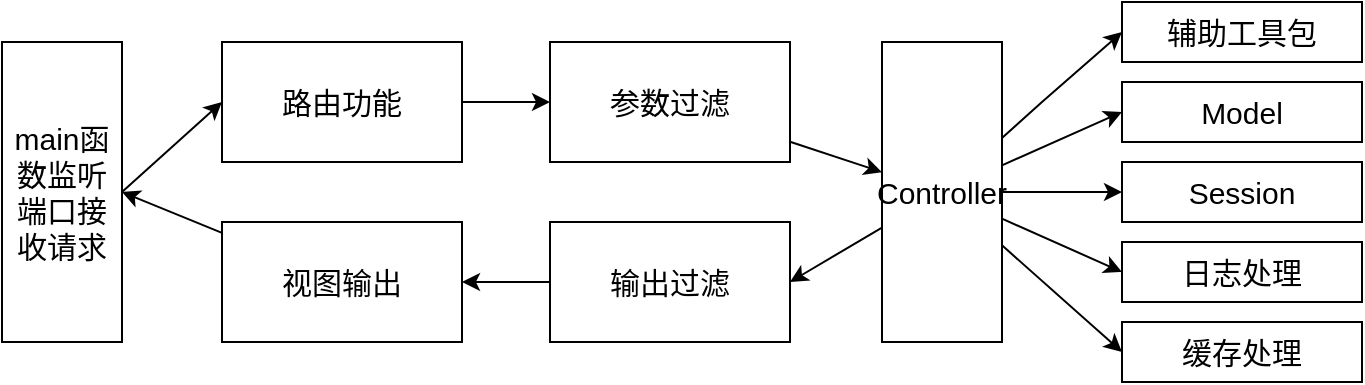 <mxfile version="15.2.7" type="github">
  <diagram id="lMZxWY8vp80AYq6Nmsda" name="Page-1">
    <mxGraphModel dx="946" dy="557" grid="1" gridSize="10" guides="1" tooltips="1" connect="1" arrows="1" fold="1" page="1" pageScale="1" pageWidth="827" pageHeight="1169" math="0" shadow="0">
      <root>
        <mxCell id="0" />
        <mxCell id="1" parent="0" />
        <mxCell id="-qjMKxULYnQZQB8kUf1q-15" style="rounded=0;orthogonalLoop=1;jettySize=auto;html=1;exitX=1;exitY=0.5;exitDx=0;exitDy=0;entryX=0;entryY=0.5;entryDx=0;entryDy=0;fontSize=15;" parent="1" source="-qjMKxULYnQZQB8kUf1q-1" target="-qjMKxULYnQZQB8kUf1q-2" edge="1">
          <mxGeometry relative="1" as="geometry" />
        </mxCell>
        <mxCell id="-qjMKxULYnQZQB8kUf1q-1" value="main函数监听端口接收请求" style="rounded=0;whiteSpace=wrap;html=1;fontSize=15;" parent="1" vertex="1">
          <mxGeometry x="80" y="260" width="60" height="150" as="geometry" />
        </mxCell>
        <mxCell id="-qjMKxULYnQZQB8kUf1q-16" value="" style="edgeStyle=none;rounded=0;orthogonalLoop=1;jettySize=auto;html=1;fontSize=15;" parent="1" source="-qjMKxULYnQZQB8kUf1q-2" target="-qjMKxULYnQZQB8kUf1q-4" edge="1">
          <mxGeometry relative="1" as="geometry" />
        </mxCell>
        <mxCell id="-qjMKxULYnQZQB8kUf1q-2" value="路由功能" style="rounded=0;whiteSpace=wrap;html=1;fontSize=15;" parent="1" vertex="1">
          <mxGeometry x="190" y="260" width="120" height="60" as="geometry" />
        </mxCell>
        <mxCell id="-qjMKxULYnQZQB8kUf1q-33" style="edgeStyle=none;rounded=0;orthogonalLoop=1;jettySize=auto;html=1;entryX=1;entryY=0.5;entryDx=0;entryDy=0;fontSize=15;" parent="1" source="-qjMKxULYnQZQB8kUf1q-3" target="-qjMKxULYnQZQB8kUf1q-1" edge="1">
          <mxGeometry relative="1" as="geometry" />
        </mxCell>
        <mxCell id="-qjMKxULYnQZQB8kUf1q-3" value="视图输出" style="rounded=0;whiteSpace=wrap;html=1;fontSize=15;" parent="1" vertex="1">
          <mxGeometry x="190" y="350" width="120" height="60" as="geometry" />
        </mxCell>
        <mxCell id="-qjMKxULYnQZQB8kUf1q-17" value="" style="edgeStyle=none;rounded=0;orthogonalLoop=1;jettySize=auto;html=1;fontSize=15;" parent="1" source="-qjMKxULYnQZQB8kUf1q-4" target="-qjMKxULYnQZQB8kUf1q-8" edge="1">
          <mxGeometry relative="1" as="geometry" />
        </mxCell>
        <mxCell id="-qjMKxULYnQZQB8kUf1q-4" value="参数过滤" style="rounded=0;whiteSpace=wrap;html=1;fontSize=15;" parent="1" vertex="1">
          <mxGeometry x="354" y="260" width="120" height="60" as="geometry" />
        </mxCell>
        <mxCell id="-qjMKxULYnQZQB8kUf1q-32" style="edgeStyle=none;rounded=0;orthogonalLoop=1;jettySize=auto;html=1;entryX=1;entryY=0.5;entryDx=0;entryDy=0;fontSize=15;" parent="1" source="-qjMKxULYnQZQB8kUf1q-5" target="-qjMKxULYnQZQB8kUf1q-3" edge="1">
          <mxGeometry relative="1" as="geometry" />
        </mxCell>
        <mxCell id="-qjMKxULYnQZQB8kUf1q-5" value="输出过滤" style="rounded=0;whiteSpace=wrap;html=1;fontSize=15;" parent="1" vertex="1">
          <mxGeometry x="354" y="350" width="120" height="60" as="geometry" />
        </mxCell>
        <mxCell id="-qjMKxULYnQZQB8kUf1q-24" style="rounded=0;orthogonalLoop=1;jettySize=auto;html=1;entryX=0;entryY=0.5;entryDx=0;entryDy=0;fontSize=15;" parent="1" source="-qjMKxULYnQZQB8kUf1q-8" target="-qjMKxULYnQZQB8kUf1q-10" edge="1">
          <mxGeometry relative="1" as="geometry">
            <Array as="points">
              <mxPoint x="600" y="290" />
            </Array>
          </mxGeometry>
        </mxCell>
        <mxCell id="-qjMKxULYnQZQB8kUf1q-26" style="edgeStyle=none;rounded=0;orthogonalLoop=1;jettySize=auto;html=1;entryX=0;entryY=0.5;entryDx=0;entryDy=0;fontSize=15;" parent="1" source="-qjMKxULYnQZQB8kUf1q-8" target="-qjMKxULYnQZQB8kUf1q-9" edge="1">
          <mxGeometry relative="1" as="geometry" />
        </mxCell>
        <mxCell id="-qjMKxULYnQZQB8kUf1q-27" style="edgeStyle=none;rounded=0;orthogonalLoop=1;jettySize=auto;html=1;fontSize=15;" parent="1" source="-qjMKxULYnQZQB8kUf1q-8" target="-qjMKxULYnQZQB8kUf1q-11" edge="1">
          <mxGeometry relative="1" as="geometry" />
        </mxCell>
        <mxCell id="-qjMKxULYnQZQB8kUf1q-29" style="edgeStyle=none;rounded=0;orthogonalLoop=1;jettySize=auto;html=1;entryX=0;entryY=0.5;entryDx=0;entryDy=0;fontSize=15;" parent="1" source="-qjMKxULYnQZQB8kUf1q-8" target="-qjMKxULYnQZQB8kUf1q-12" edge="1">
          <mxGeometry relative="1" as="geometry" />
        </mxCell>
        <mxCell id="-qjMKxULYnQZQB8kUf1q-30" style="edgeStyle=none;rounded=0;orthogonalLoop=1;jettySize=auto;html=1;entryX=0;entryY=0.5;entryDx=0;entryDy=0;fontSize=15;" parent="1" source="-qjMKxULYnQZQB8kUf1q-8" target="-qjMKxULYnQZQB8kUf1q-13" edge="1">
          <mxGeometry relative="1" as="geometry" />
        </mxCell>
        <mxCell id="-qjMKxULYnQZQB8kUf1q-31" style="edgeStyle=none;rounded=0;orthogonalLoop=1;jettySize=auto;html=1;entryX=1;entryY=0.5;entryDx=0;entryDy=0;fontSize=15;" parent="1" source="-qjMKxULYnQZQB8kUf1q-8" target="-qjMKxULYnQZQB8kUf1q-5" edge="1">
          <mxGeometry relative="1" as="geometry" />
        </mxCell>
        <mxCell id="-qjMKxULYnQZQB8kUf1q-8" value="Controller" style="rounded=0;whiteSpace=wrap;html=1;fontSize=15;" parent="1" vertex="1">
          <mxGeometry x="520" y="260" width="60" height="150" as="geometry" />
        </mxCell>
        <mxCell id="-qjMKxULYnQZQB8kUf1q-9" value="Model" style="rounded=0;whiteSpace=wrap;html=1;fontSize=15;" parent="1" vertex="1">
          <mxGeometry x="640" y="280" width="120" height="30" as="geometry" />
        </mxCell>
        <mxCell id="-qjMKxULYnQZQB8kUf1q-10" value="辅助工具包" style="rounded=0;whiteSpace=wrap;html=1;fontSize=15;" parent="1" vertex="1">
          <mxGeometry x="640" y="240" width="120" height="30" as="geometry" />
        </mxCell>
        <mxCell id="-qjMKxULYnQZQB8kUf1q-11" value="Session" style="rounded=0;whiteSpace=wrap;html=1;fontSize=15;" parent="1" vertex="1">
          <mxGeometry x="640" y="320" width="120" height="30" as="geometry" />
        </mxCell>
        <mxCell id="-qjMKxULYnQZQB8kUf1q-12" value="日志处理" style="rounded=0;whiteSpace=wrap;html=1;fontSize=15;" parent="1" vertex="1">
          <mxGeometry x="640" y="360" width="120" height="30" as="geometry" />
        </mxCell>
        <mxCell id="-qjMKxULYnQZQB8kUf1q-13" value="缓存处理" style="rounded=0;whiteSpace=wrap;html=1;fontSize=15;" parent="1" vertex="1">
          <mxGeometry x="640" y="400" width="120" height="30" as="geometry" />
        </mxCell>
      </root>
    </mxGraphModel>
  </diagram>
</mxfile>

